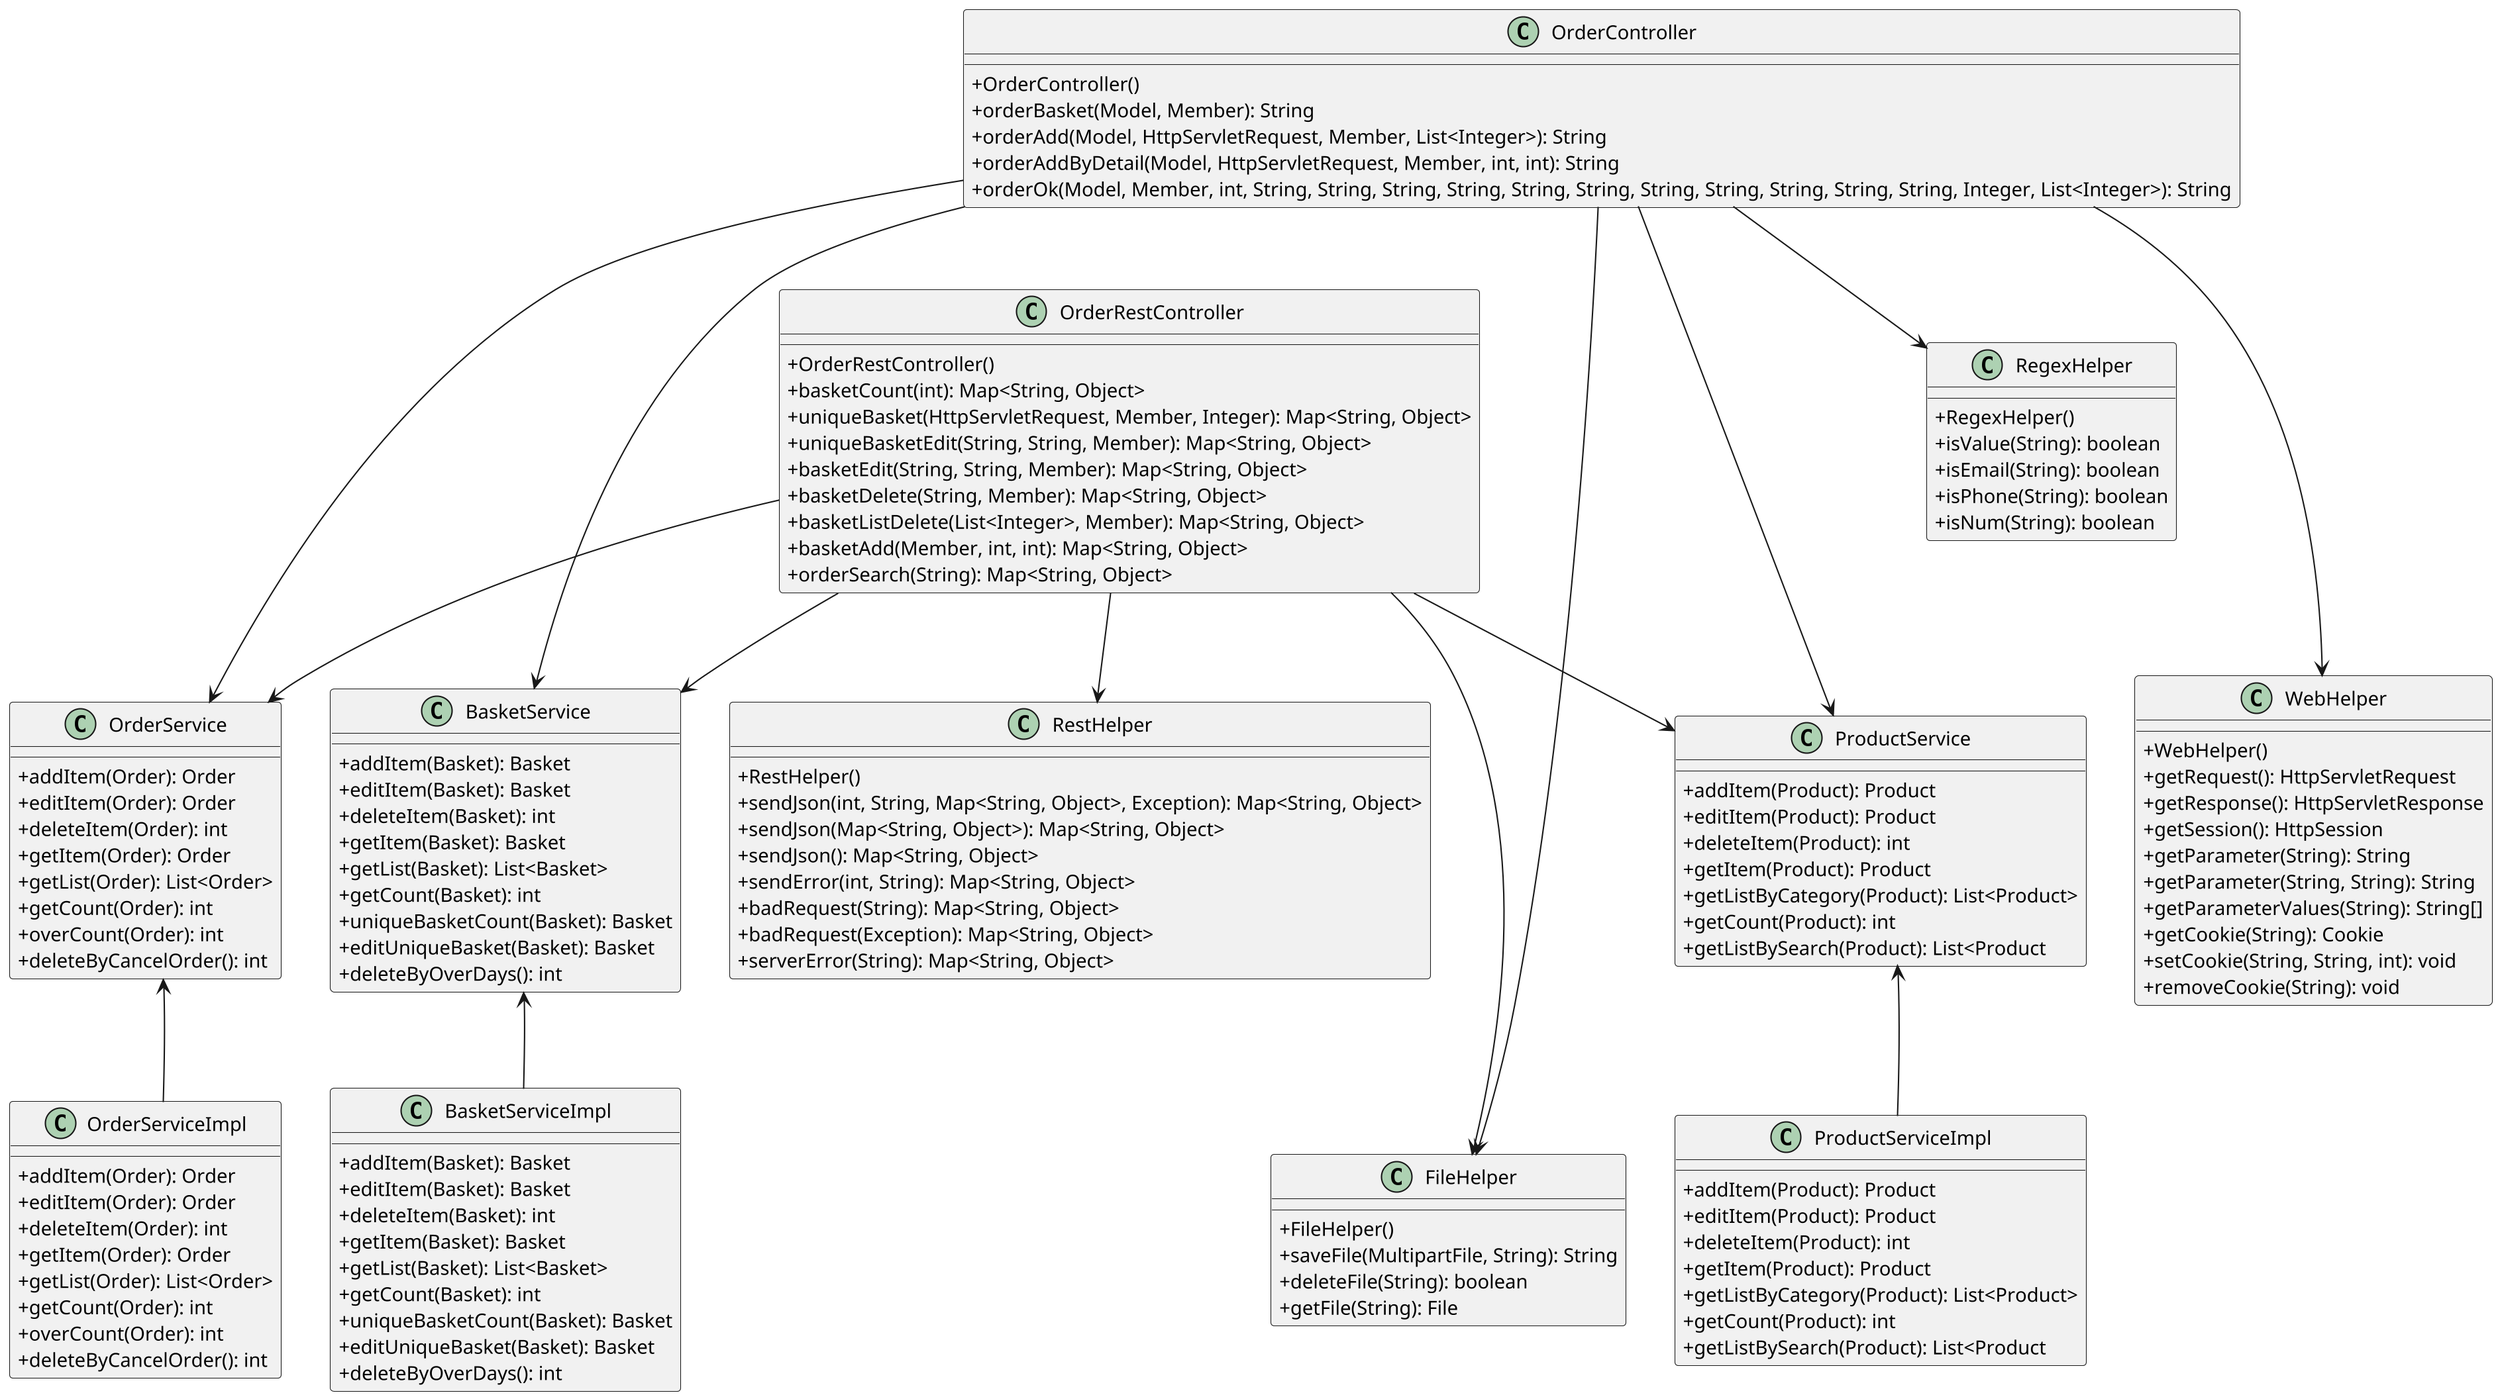 @startuml
skinparam dpi 200
skinparam classAttributeIconSize 0
skinparam shadowing false

class OrderController {
    + OrderController()
    + orderBasket(Model, Member): String
    + orderAdd(Model, HttpServletRequest, Member, List<Integer>): String
    + orderAddByDetail(Model, HttpServletRequest, Member, int, int): String
    + orderOk(Model, Member, int, String, String, String, String, String, String, String, String, String, String, String, Integer, List<Integer>): String
}

class OrderRestController {
    + OrderRestController()
    + basketCount(int): Map<String, Object>
    + uniqueBasket(HttpServletRequest, Member, Integer): Map<String, Object>
    + uniqueBasketEdit(String, String, Member): Map<String, Object>
    + basketEdit(String, String, Member): Map<String, Object>
    + basketDelete(String, Member): Map<String, Object>
    + basketListDelete(List<Integer>, Member): Map<String, Object>
    + basketAdd(Member, int, int): Map<String, Object>
    + orderSearch(String): Map<String, Object>
}

class OrderService {
    + addItem(Order): Order
    + editItem(Order): Order
    + deleteItem(Order): int
    + getItem(Order): Order
    + getList(Order): List<Order>
    + getCount(Order): int
    + overCount(Order): int
    + deleteByCancelOrder(): int
}

class OrderServiceImpl {
    + addItem(Order): Order
    + editItem(Order): Order
    + deleteItem(Order): int
    + getItem(Order): Order
    + getList(Order): List<Order>
    + getCount(Order): int
    + overCount(Order): int
    + deleteByCancelOrder(): int
}

class BasketService {
    + addItem(Basket): Basket
    + editItem(Basket): Basket
    + deleteItem(Basket): int
    + getItem(Basket): Basket
    + getList(Basket): List<Basket>
    + getCount(Basket): int
    + uniqueBasketCount(Basket): Basket
    + editUniqueBasket(Basket): Basket
    + deleteByOverDays(): int
}

class BasketServiceImpl {
    + addItem(Basket): Basket
    + editItem(Basket): Basket
    + deleteItem(Basket): int
    + getItem(Basket): Basket
    + getList(Basket): List<Basket>
    + getCount(Basket): int
    + uniqueBasketCount(Basket): Basket
    + editUniqueBasket(Basket): Basket
    + deleteByOverDays(): int
}

class ProductService {
    + addItem(Product): Product
    + editItem(Product): Product
    + deleteItem(Product): int
    + getItem(Product): Product
    + getListByCategory(Product): List<Product>
    + getCount(Product): int
    + getListBySearch(Product): List<Product
}

class ProductServiceImpl {
    + addItem(Product): Product
    + editItem(Product): Product
    + deleteItem(Product): int
    + getItem(Product): Product
    + getListByCategory(Product): List<Product>
    + getCount(Product): int
    + getListBySearch(Product): List<Product
}

class RestHelper {
    + RestHelper()
    + sendJson(int, String, Map<String, Object>, Exception): Map<String, Object>
    + sendJson(Map<String, Object>): Map<String, Object>
    + sendJson(): Map<String, Object>
    + sendError(int, String): Map<String, Object>
    + badRequest(String): Map<String, Object>
    + badRequest(Exception): Map<String, Object>
    + serverError(String): Map<String, Object>
}

class FileHelper {
    + FileHelper()
    + saveFile(MultipartFile, String): String
    + deleteFile(String): boolean
    + getFile(String): File
}

class RegexHelper {
    + RegexHelper()
    + isValue(String): boolean
    + isEmail(String): boolean
    + isPhone(String): boolean
    + isNum(String): boolean
}

class WebHelper {
    + WebHelper()
    + getRequest(): HttpServletRequest
    + getResponse(): HttpServletResponse
    + getSession(): HttpSession
    + getParameter(String): String
    + getParameter(String, String): String
    + getParameterValues(String): String[]
    + getCookie(String): Cookie
    + setCookie(String, String, int): void
    + removeCookie(String): void
}

OrderController --> OrderService
OrderController --> BasketService
OrderController --> ProductService
OrderController --> FileHelper
OrderController --> RegexHelper
OrderController --> WebHelper

OrderRestController --> RestHelper
OrderRestController --> FileHelper
OrderRestController --> OrderService
OrderRestController --> BasketService
OrderRestController --> ProductService

OrderServiceImpl --> OrderService
BasketServiceImpl --> BasketService
ProductServiceImpl --> ProductService

' 배치 수정
OrderController -[hidden]-> OrderRestController
OrderService -[hidden]-> OrderServiceImpl
BasketService -[hidden]-> BasketServiceImpl
ProductService -[hidden]-> ProductServiceImpl
RestHelper -[hidden]-> FileHelper
RegexHelper -[hidden]-> WebHelper

@enduml